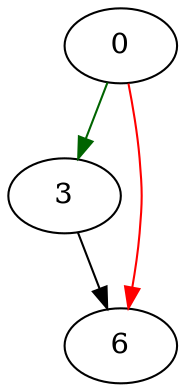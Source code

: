 strict digraph "beginTimer" {
	// Node definitions.
	0 [entry=true];
	3;
	6;

	// Edge definitions.
	0 -> 3 [
		color=darkgreen
		cond=true
	];
	0 -> 6 [
		color=red
		cond=false
	];
	3 -> 6;
}